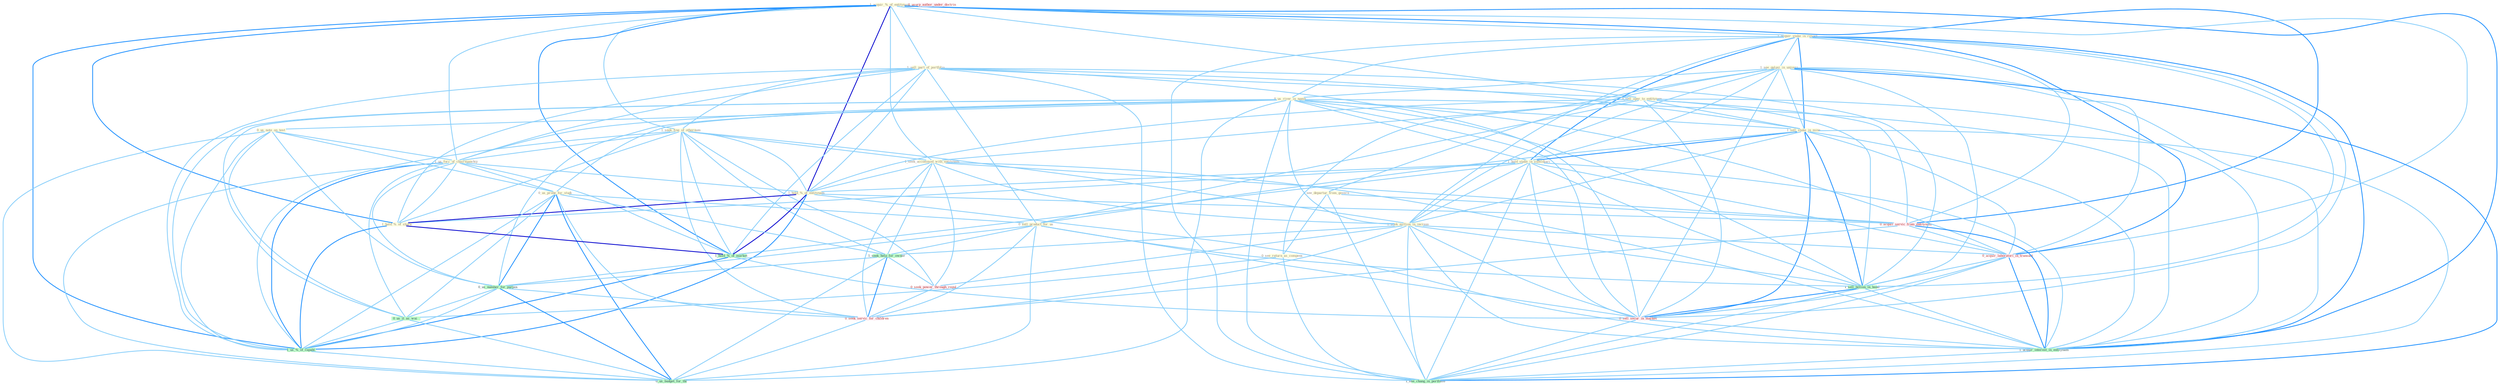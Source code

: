 Graph G{ 
    node
    [shape=polygon,style=filled,width=.5,height=.06,color="#BDFCC9",fixedsize=true,fontsize=4,
    fontcolor="#2f4f4f"];
    {node
    [color="#ffffe0", fontcolor="#8b7d6b"] "1_acquir_%_of_entitynam " "1_acquir_stake_in_resort " "1_see_galaxi_in_univers " "0_us_river_in_name " "1_see_departur_from_govern " "1_sell_part_of_portfolio " "0_us_note_on_test " "1_seek_fine_of_othernum " "0_sell_oper_to_entitynam " "1_seek_accommod_with_entitynam " "1_us_forc_of_chairmanship " "1_sell_stake_in_mine " "1_hold_stake_in_subsidiari " "1_hold_%_of_entitynam " "0_us_probe_for_studi " "1_hold_%_of_share " "0_see_return_as_compens " "0_sell_product_for_us " "1_seek_million_in_increas "}
{node [color="#fff0f5", fontcolor="#b22222"] "0_acquir_servic_from_entitynam " "0_seek_power_through_regul " "0_acquir_laboratori_in_transact " "1_usurp_author_under_doctrin " "0_sell_secur_in_market " "0_seek_servic_for_children "}
edge [color="#B0E2FF"];

	"1_acquir_%_of_entitynam " -- "1_acquir_stake_in_resort " [w="1", color="#87cefa" ];
	"1_acquir_%_of_entitynam " -- "1_sell_part_of_portfolio " [w="1", color="#87cefa" ];
	"1_acquir_%_of_entitynam " -- "1_seek_fine_of_othernum " [w="1", color="#87cefa" ];
	"1_acquir_%_of_entitynam " -- "0_sell_oper_to_entitynam " [w="1", color="#87cefa" ];
	"1_acquir_%_of_entitynam " -- "1_seek_accommod_with_entitynam " [w="1", color="#87cefa" ];
	"1_acquir_%_of_entitynam " -- "1_us_forc_of_chairmanship " [w="1", color="#87cefa" ];
	"1_acquir_%_of_entitynam " -- "1_hold_%_of_entitynam " [w="3", color="#0000cd" , len=0.6];
	"1_acquir_%_of_entitynam " -- "1_hold_%_of_share " [w="2", color="#1e90ff" , len=0.8];
	"1_acquir_%_of_entitynam " -- "0_acquir_servic_from_entitynam " [w="2", color="#1e90ff" , len=0.8];
	"1_acquir_%_of_entitynam " -- "1_hold_%_of_market " [w="2", color="#1e90ff" , len=0.8];
	"1_acquir_%_of_entitynam " -- "0_acquir_laboratori_in_transact " [w="1", color="#87cefa" ];
	"1_acquir_%_of_entitynam " -- "1_us_%_of_capabl " [w="2", color="#1e90ff" , len=0.8];
	"1_acquir_%_of_entitynam " -- "1_acquir_interest_in_entitynam " [w="2", color="#1e90ff" , len=0.8];
	"1_acquir_stake_in_resort " -- "1_see_galaxi_in_univers " [w="1", color="#87cefa" ];
	"1_acquir_stake_in_resort " -- "0_us_river_in_name " [w="1", color="#87cefa" ];
	"1_acquir_stake_in_resort " -- "1_sell_stake_in_mine " [w="2", color="#1e90ff" , len=0.8];
	"1_acquir_stake_in_resort " -- "1_hold_stake_in_subsidiari " [w="2", color="#1e90ff" , len=0.8];
	"1_acquir_stake_in_resort " -- "1_seek_million_in_increas " [w="1", color="#87cefa" ];
	"1_acquir_stake_in_resort " -- "0_acquir_servic_from_entitynam " [w="1", color="#87cefa" ];
	"1_acquir_stake_in_resort " -- "0_acquir_laboratori_in_transact " [w="2", color="#1e90ff" , len=0.8];
	"1_acquir_stake_in_resort " -- "1_sell_billion_in_bond " [w="1", color="#87cefa" ];
	"1_acquir_stake_in_resort " -- "0_sell_secur_in_market " [w="1", color="#87cefa" ];
	"1_acquir_stake_in_resort " -- "1_acquir_interest_in_entitynam " [w="2", color="#1e90ff" , len=0.8];
	"1_acquir_stake_in_resort " -- "1_see_chang_in_portfolio " [w="1", color="#87cefa" ];
	"1_see_galaxi_in_univers " -- "0_us_river_in_name " [w="1", color="#87cefa" ];
	"1_see_galaxi_in_univers " -- "1_see_departur_from_govern " [w="1", color="#87cefa" ];
	"1_see_galaxi_in_univers " -- "1_sell_stake_in_mine " [w="1", color="#87cefa" ];
	"1_see_galaxi_in_univers " -- "1_hold_stake_in_subsidiari " [w="1", color="#87cefa" ];
	"1_see_galaxi_in_univers " -- "0_see_return_as_compens " [w="1", color="#87cefa" ];
	"1_see_galaxi_in_univers " -- "1_seek_million_in_increas " [w="1", color="#87cefa" ];
	"1_see_galaxi_in_univers " -- "0_acquir_laboratori_in_transact " [w="1", color="#87cefa" ];
	"1_see_galaxi_in_univers " -- "1_sell_billion_in_bond " [w="1", color="#87cefa" ];
	"1_see_galaxi_in_univers " -- "0_sell_secur_in_market " [w="1", color="#87cefa" ];
	"1_see_galaxi_in_univers " -- "1_acquir_interest_in_entitynam " [w="1", color="#87cefa" ];
	"1_see_galaxi_in_univers " -- "1_see_chang_in_portfolio " [w="2", color="#1e90ff" , len=0.8];
	"0_us_river_in_name " -- "0_us_note_on_test " [w="1", color="#87cefa" ];
	"0_us_river_in_name " -- "1_us_forc_of_chairmanship " [w="1", color="#87cefa" ];
	"0_us_river_in_name " -- "1_sell_stake_in_mine " [w="1", color="#87cefa" ];
	"0_us_river_in_name " -- "1_hold_stake_in_subsidiari " [w="1", color="#87cefa" ];
	"0_us_river_in_name " -- "0_us_probe_for_studi " [w="1", color="#87cefa" ];
	"0_us_river_in_name " -- "1_seek_million_in_increas " [w="1", color="#87cefa" ];
	"0_us_river_in_name " -- "0_us_number_for_purpos " [w="1", color="#87cefa" ];
	"0_us_river_in_name " -- "0_acquir_laboratori_in_transact " [w="1", color="#87cefa" ];
	"0_us_river_in_name " -- "1_sell_billion_in_bond " [w="1", color="#87cefa" ];
	"0_us_river_in_name " -- "0_us_it_as_wai " [w="1", color="#87cefa" ];
	"0_us_river_in_name " -- "1_us_%_of_capabl " [w="1", color="#87cefa" ];
	"0_us_river_in_name " -- "0_sell_secur_in_market " [w="1", color="#87cefa" ];
	"0_us_river_in_name " -- "1_acquir_interest_in_entitynam " [w="1", color="#87cefa" ];
	"0_us_river_in_name " -- "1_see_chang_in_portfolio " [w="1", color="#87cefa" ];
	"0_us_river_in_name " -- "0_us_budget_for_thi " [w="1", color="#87cefa" ];
	"1_see_departur_from_govern " -- "0_see_return_as_compens " [w="1", color="#87cefa" ];
	"1_see_departur_from_govern " -- "0_acquir_servic_from_entitynam " [w="1", color="#87cefa" ];
	"1_see_departur_from_govern " -- "1_see_chang_in_portfolio " [w="1", color="#87cefa" ];
	"1_sell_part_of_portfolio " -- "1_seek_fine_of_othernum " [w="1", color="#87cefa" ];
	"1_sell_part_of_portfolio " -- "0_sell_oper_to_entitynam " [w="1", color="#87cefa" ];
	"1_sell_part_of_portfolio " -- "1_us_forc_of_chairmanship " [w="1", color="#87cefa" ];
	"1_sell_part_of_portfolio " -- "1_sell_stake_in_mine " [w="1", color="#87cefa" ];
	"1_sell_part_of_portfolio " -- "1_hold_%_of_entitynam " [w="1", color="#87cefa" ];
	"1_sell_part_of_portfolio " -- "1_hold_%_of_share " [w="1", color="#87cefa" ];
	"1_sell_part_of_portfolio " -- "0_sell_product_for_us " [w="1", color="#87cefa" ];
	"1_sell_part_of_portfolio " -- "1_hold_%_of_market " [w="1", color="#87cefa" ];
	"1_sell_part_of_portfolio " -- "1_sell_billion_in_bond " [w="1", color="#87cefa" ];
	"1_sell_part_of_portfolio " -- "1_us_%_of_capabl " [w="1", color="#87cefa" ];
	"1_sell_part_of_portfolio " -- "0_sell_secur_in_market " [w="1", color="#87cefa" ];
	"1_sell_part_of_portfolio " -- "1_see_chang_in_portfolio " [w="1", color="#87cefa" ];
	"0_us_note_on_test " -- "1_us_forc_of_chairmanship " [w="1", color="#87cefa" ];
	"0_us_note_on_test " -- "0_us_probe_for_studi " [w="1", color="#87cefa" ];
	"0_us_note_on_test " -- "0_us_number_for_purpos " [w="1", color="#87cefa" ];
	"0_us_note_on_test " -- "0_us_it_as_wai " [w="1", color="#87cefa" ];
	"0_us_note_on_test " -- "1_us_%_of_capabl " [w="1", color="#87cefa" ];
	"0_us_note_on_test " -- "0_us_budget_for_thi " [w="1", color="#87cefa" ];
	"1_seek_fine_of_othernum " -- "1_seek_accommod_with_entitynam " [w="1", color="#87cefa" ];
	"1_seek_fine_of_othernum " -- "1_us_forc_of_chairmanship " [w="1", color="#87cefa" ];
	"1_seek_fine_of_othernum " -- "1_hold_%_of_entitynam " [w="1", color="#87cefa" ];
	"1_seek_fine_of_othernum " -- "1_hold_%_of_share " [w="1", color="#87cefa" ];
	"1_seek_fine_of_othernum " -- "1_seek_million_in_increas " [w="1", color="#87cefa" ];
	"1_seek_fine_of_othernum " -- "1_seek_help_for_owner " [w="1", color="#87cefa" ];
	"1_seek_fine_of_othernum " -- "1_hold_%_of_market " [w="1", color="#87cefa" ];
	"1_seek_fine_of_othernum " -- "0_seek_power_through_regul " [w="1", color="#87cefa" ];
	"1_seek_fine_of_othernum " -- "1_us_%_of_capabl " [w="1", color="#87cefa" ];
	"1_seek_fine_of_othernum " -- "0_seek_servic_for_children " [w="1", color="#87cefa" ];
	"0_sell_oper_to_entitynam " -- "1_seek_accommod_with_entitynam " [w="1", color="#87cefa" ];
	"0_sell_oper_to_entitynam " -- "1_sell_stake_in_mine " [w="1", color="#87cefa" ];
	"0_sell_oper_to_entitynam " -- "1_hold_%_of_entitynam " [w="1", color="#87cefa" ];
	"0_sell_oper_to_entitynam " -- "0_sell_product_for_us " [w="1", color="#87cefa" ];
	"0_sell_oper_to_entitynam " -- "0_acquir_servic_from_entitynam " [w="1", color="#87cefa" ];
	"0_sell_oper_to_entitynam " -- "1_sell_billion_in_bond " [w="1", color="#87cefa" ];
	"0_sell_oper_to_entitynam " -- "0_sell_secur_in_market " [w="1", color="#87cefa" ];
	"0_sell_oper_to_entitynam " -- "1_acquir_interest_in_entitynam " [w="1", color="#87cefa" ];
	"1_seek_accommod_with_entitynam " -- "1_hold_%_of_entitynam " [w="1", color="#87cefa" ];
	"1_seek_accommod_with_entitynam " -- "1_seek_million_in_increas " [w="1", color="#87cefa" ];
	"1_seek_accommod_with_entitynam " -- "1_seek_help_for_owner " [w="1", color="#87cefa" ];
	"1_seek_accommod_with_entitynam " -- "0_acquir_servic_from_entitynam " [w="1", color="#87cefa" ];
	"1_seek_accommod_with_entitynam " -- "0_seek_power_through_regul " [w="1", color="#87cefa" ];
	"1_seek_accommod_with_entitynam " -- "1_acquir_interest_in_entitynam " [w="1", color="#87cefa" ];
	"1_seek_accommod_with_entitynam " -- "0_seek_servic_for_children " [w="1", color="#87cefa" ];
	"1_us_forc_of_chairmanship " -- "1_hold_%_of_entitynam " [w="1", color="#87cefa" ];
	"1_us_forc_of_chairmanship " -- "0_us_probe_for_studi " [w="1", color="#87cefa" ];
	"1_us_forc_of_chairmanship " -- "1_hold_%_of_share " [w="1", color="#87cefa" ];
	"1_us_forc_of_chairmanship " -- "1_hold_%_of_market " [w="1", color="#87cefa" ];
	"1_us_forc_of_chairmanship " -- "0_us_number_for_purpos " [w="1", color="#87cefa" ];
	"1_us_forc_of_chairmanship " -- "0_us_it_as_wai " [w="1", color="#87cefa" ];
	"1_us_forc_of_chairmanship " -- "1_us_%_of_capabl " [w="2", color="#1e90ff" , len=0.8];
	"1_us_forc_of_chairmanship " -- "0_us_budget_for_thi " [w="1", color="#87cefa" ];
	"1_sell_stake_in_mine " -- "1_hold_stake_in_subsidiari " [w="2", color="#1e90ff" , len=0.8];
	"1_sell_stake_in_mine " -- "0_sell_product_for_us " [w="1", color="#87cefa" ];
	"1_sell_stake_in_mine " -- "1_seek_million_in_increas " [w="1", color="#87cefa" ];
	"1_sell_stake_in_mine " -- "0_acquir_laboratori_in_transact " [w="1", color="#87cefa" ];
	"1_sell_stake_in_mine " -- "1_sell_billion_in_bond " [w="2", color="#1e90ff" , len=0.8];
	"1_sell_stake_in_mine " -- "0_sell_secur_in_market " [w="2", color="#1e90ff" , len=0.8];
	"1_sell_stake_in_mine " -- "1_acquir_interest_in_entitynam " [w="1", color="#87cefa" ];
	"1_sell_stake_in_mine " -- "1_see_chang_in_portfolio " [w="1", color="#87cefa" ];
	"1_hold_stake_in_subsidiari " -- "1_hold_%_of_entitynam " [w="1", color="#87cefa" ];
	"1_hold_stake_in_subsidiari " -- "1_hold_%_of_share " [w="1", color="#87cefa" ];
	"1_hold_stake_in_subsidiari " -- "1_seek_million_in_increas " [w="1", color="#87cefa" ];
	"1_hold_stake_in_subsidiari " -- "1_hold_%_of_market " [w="1", color="#87cefa" ];
	"1_hold_stake_in_subsidiari " -- "0_acquir_laboratori_in_transact " [w="1", color="#87cefa" ];
	"1_hold_stake_in_subsidiari " -- "1_sell_billion_in_bond " [w="1", color="#87cefa" ];
	"1_hold_stake_in_subsidiari " -- "0_sell_secur_in_market " [w="1", color="#87cefa" ];
	"1_hold_stake_in_subsidiari " -- "1_acquir_interest_in_entitynam " [w="1", color="#87cefa" ];
	"1_hold_stake_in_subsidiari " -- "1_see_chang_in_portfolio " [w="1", color="#87cefa" ];
	"1_hold_%_of_entitynam " -- "1_hold_%_of_share " [w="3", color="#0000cd" , len=0.6];
	"1_hold_%_of_entitynam " -- "0_acquir_servic_from_entitynam " [w="1", color="#87cefa" ];
	"1_hold_%_of_entitynam " -- "1_hold_%_of_market " [w="3", color="#0000cd" , len=0.6];
	"1_hold_%_of_entitynam " -- "1_us_%_of_capabl " [w="2", color="#1e90ff" , len=0.8];
	"1_hold_%_of_entitynam " -- "1_acquir_interest_in_entitynam " [w="1", color="#87cefa" ];
	"0_us_probe_for_studi " -- "0_sell_product_for_us " [w="1", color="#87cefa" ];
	"0_us_probe_for_studi " -- "1_seek_help_for_owner " [w="1", color="#87cefa" ];
	"0_us_probe_for_studi " -- "0_us_number_for_purpos " [w="2", color="#1e90ff" , len=0.8];
	"0_us_probe_for_studi " -- "0_us_it_as_wai " [w="1", color="#87cefa" ];
	"0_us_probe_for_studi " -- "1_us_%_of_capabl " [w="1", color="#87cefa" ];
	"0_us_probe_for_studi " -- "0_seek_servic_for_children " [w="1", color="#87cefa" ];
	"0_us_probe_for_studi " -- "0_us_budget_for_thi " [w="2", color="#1e90ff" , len=0.8];
	"1_hold_%_of_share " -- "1_hold_%_of_market " [w="3", color="#0000cd" , len=0.6];
	"1_hold_%_of_share " -- "1_us_%_of_capabl " [w="2", color="#1e90ff" , len=0.8];
	"0_see_return_as_compens " -- "0_us_it_as_wai " [w="1", color="#87cefa" ];
	"0_see_return_as_compens " -- "1_see_chang_in_portfolio " [w="1", color="#87cefa" ];
	"0_sell_product_for_us " -- "1_seek_help_for_owner " [w="1", color="#87cefa" ];
	"0_sell_product_for_us " -- "0_us_number_for_purpos " [w="1", color="#87cefa" ];
	"0_sell_product_for_us " -- "1_sell_billion_in_bond " [w="1", color="#87cefa" ];
	"0_sell_product_for_us " -- "0_sell_secur_in_market " [w="1", color="#87cefa" ];
	"0_sell_product_for_us " -- "0_seek_servic_for_children " [w="1", color="#87cefa" ];
	"0_sell_product_for_us " -- "0_us_budget_for_thi " [w="1", color="#87cefa" ];
	"1_seek_million_in_increas " -- "1_seek_help_for_owner " [w="1", color="#87cefa" ];
	"1_seek_million_in_increas " -- "0_seek_power_through_regul " [w="1", color="#87cefa" ];
	"1_seek_million_in_increas " -- "0_acquir_laboratori_in_transact " [w="1", color="#87cefa" ];
	"1_seek_million_in_increas " -- "1_sell_billion_in_bond " [w="1", color="#87cefa" ];
	"1_seek_million_in_increas " -- "0_sell_secur_in_market " [w="1", color="#87cefa" ];
	"1_seek_million_in_increas " -- "1_acquir_interest_in_entitynam " [w="1", color="#87cefa" ];
	"1_seek_million_in_increas " -- "0_seek_servic_for_children " [w="1", color="#87cefa" ];
	"1_seek_million_in_increas " -- "1_see_chang_in_portfolio " [w="1", color="#87cefa" ];
	"1_seek_help_for_owner " -- "0_seek_power_through_regul " [w="1", color="#87cefa" ];
	"1_seek_help_for_owner " -- "0_us_number_for_purpos " [w="1", color="#87cefa" ];
	"1_seek_help_for_owner " -- "0_seek_servic_for_children " [w="2", color="#1e90ff" , len=0.8];
	"1_seek_help_for_owner " -- "0_us_budget_for_thi " [w="1", color="#87cefa" ];
	"0_acquir_servic_from_entitynam " -- "0_acquir_laboratori_in_transact " [w="1", color="#87cefa" ];
	"0_acquir_servic_from_entitynam " -- "1_acquir_interest_in_entitynam " [w="2", color="#1e90ff" , len=0.8];
	"0_acquir_servic_from_entitynam " -- "0_seek_servic_for_children " [w="1", color="#87cefa" ];
	"1_hold_%_of_market " -- "1_us_%_of_capabl " [w="2", color="#1e90ff" , len=0.8];
	"1_hold_%_of_market " -- "0_sell_secur_in_market " [w="1", color="#87cefa" ];
	"0_seek_power_through_regul " -- "0_seek_servic_for_children " [w="1", color="#87cefa" ];
	"0_us_number_for_purpos " -- "0_us_it_as_wai " [w="1", color="#87cefa" ];
	"0_us_number_for_purpos " -- "1_us_%_of_capabl " [w="1", color="#87cefa" ];
	"0_us_number_for_purpos " -- "0_seek_servic_for_children " [w="1", color="#87cefa" ];
	"0_us_number_for_purpos " -- "0_us_budget_for_thi " [w="2", color="#1e90ff" , len=0.8];
	"0_acquir_laboratori_in_transact " -- "1_sell_billion_in_bond " [w="1", color="#87cefa" ];
	"0_acquir_laboratori_in_transact " -- "0_sell_secur_in_market " [w="1", color="#87cefa" ];
	"0_acquir_laboratori_in_transact " -- "1_acquir_interest_in_entitynam " [w="2", color="#1e90ff" , len=0.8];
	"0_acquir_laboratori_in_transact " -- "1_see_chang_in_portfolio " [w="1", color="#87cefa" ];
	"1_sell_billion_in_bond " -- "0_sell_secur_in_market " [w="2", color="#1e90ff" , len=0.8];
	"1_sell_billion_in_bond " -- "1_acquir_interest_in_entitynam " [w="1", color="#87cefa" ];
	"1_sell_billion_in_bond " -- "1_see_chang_in_portfolio " [w="1", color="#87cefa" ];
	"0_us_it_as_wai " -- "1_us_%_of_capabl " [w="1", color="#87cefa" ];
	"0_us_it_as_wai " -- "0_us_budget_for_thi " [w="1", color="#87cefa" ];
	"1_us_%_of_capabl " -- "0_us_budget_for_thi " [w="1", color="#87cefa" ];
	"0_sell_secur_in_market " -- "1_acquir_interest_in_entitynam " [w="1", color="#87cefa" ];
	"0_sell_secur_in_market " -- "1_see_chang_in_portfolio " [w="1", color="#87cefa" ];
	"1_acquir_interest_in_entitynam " -- "1_see_chang_in_portfolio " [w="1", color="#87cefa" ];
	"0_seek_servic_for_children " -- "0_us_budget_for_thi " [w="1", color="#87cefa" ];
}